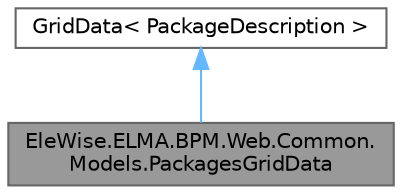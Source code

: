 digraph "EleWise.ELMA.BPM.Web.Common.Models.PackagesGridData"
{
 // LATEX_PDF_SIZE
  bgcolor="transparent";
  edge [fontname=Helvetica,fontsize=10,labelfontname=Helvetica,labelfontsize=10];
  node [fontname=Helvetica,fontsize=10,shape=box,height=0.2,width=0.4];
  Node1 [id="Node000001",label="EleWise.ELMA.BPM.Web.Common.\lModels.PackagesGridData",height=0.2,width=0.4,color="gray40", fillcolor="grey60", style="filled", fontcolor="black",tooltip="Модель данных для таблицы пакетов"];
  Node2 -> Node1 [id="edge1_Node000001_Node000002",dir="back",color="steelblue1",style="solid",tooltip=" "];
  Node2 [id="Node000002",label="GridData\< PackageDescription \>",height=0.2,width=0.4,color="gray40", fillcolor="white", style="filled",tooltip=" "];
}
